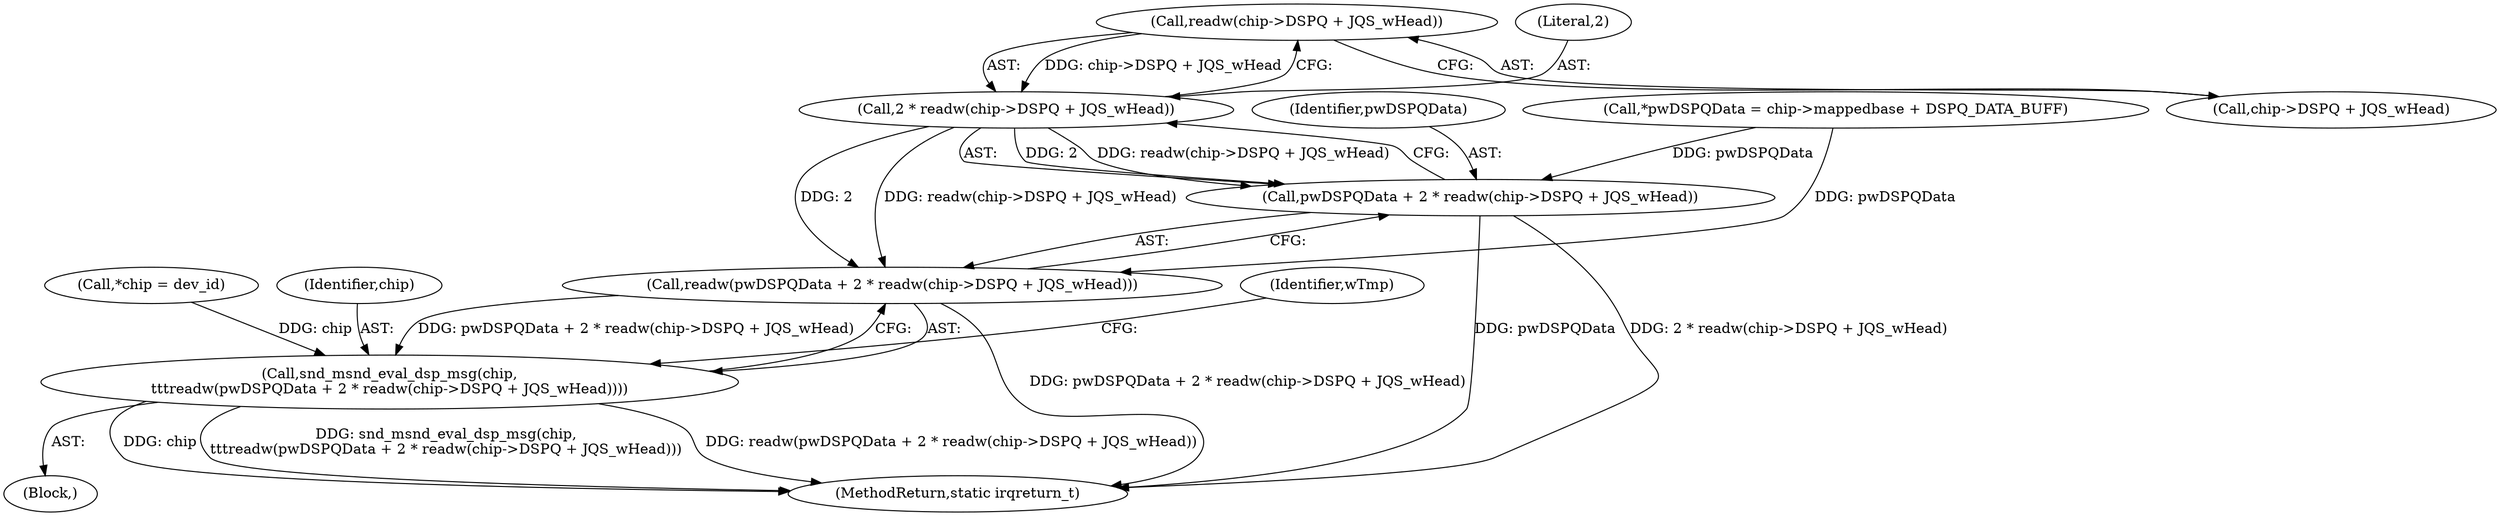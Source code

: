 digraph "1_linux_20e2b791796bd68816fa115f12be5320de2b8021_0@API" {
"1000143" [label="(Call,readw(chip->DSPQ + JQS_wHead))"];
"1000141" [label="(Call,2 * readw(chip->DSPQ + JQS_wHead))"];
"1000138" [label="(Call,readw(pwDSPQData + 2 * readw(chip->DSPQ + JQS_wHead)))"];
"1000136" [label="(Call,snd_msnd_eval_dsp_msg(chip,\n\t\t\treadw(pwDSPQData + 2 * readw(chip->DSPQ + JQS_wHead))))"];
"1000139" [label="(Call,pwDSPQData + 2 * readw(chip->DSPQ + JQS_wHead))"];
"1000141" [label="(Call,2 * readw(chip->DSPQ + JQS_wHead))"];
"1000144" [label="(Call,chip->DSPQ + JQS_wHead)"];
"1000137" [label="(Identifier,chip)"];
"1000150" [label="(Identifier,wTmp)"];
"1000139" [label="(Call,pwDSPQData + 2 * readw(chip->DSPQ + JQS_wHead))"];
"1000113" [label="(Call,*pwDSPQData = chip->mappedbase + DSPQ_DATA_BUFF)"];
"1000140" [label="(Identifier,pwDSPQData)"];
"1000142" [label="(Literal,2)"];
"1000136" [label="(Call,snd_msnd_eval_dsp_msg(chip,\n\t\t\treadw(pwDSPQData + 2 * readw(chip->DSPQ + JQS_wHead))))"];
"1000134" [label="(Block,)"];
"1000109" [label="(Call,*chip = dev_id)"];
"1000191" [label="(MethodReturn,static irqreturn_t)"];
"1000143" [label="(Call,readw(chip->DSPQ + JQS_wHead))"];
"1000138" [label="(Call,readw(pwDSPQData + 2 * readw(chip->DSPQ + JQS_wHead)))"];
"1000143" -> "1000141"  [label="AST: "];
"1000143" -> "1000144"  [label="CFG: "];
"1000144" -> "1000143"  [label="AST: "];
"1000141" -> "1000143"  [label="CFG: "];
"1000143" -> "1000141"  [label="DDG: chip->DSPQ + JQS_wHead"];
"1000141" -> "1000139"  [label="AST: "];
"1000142" -> "1000141"  [label="AST: "];
"1000139" -> "1000141"  [label="CFG: "];
"1000141" -> "1000138"  [label="DDG: 2"];
"1000141" -> "1000138"  [label="DDG: readw(chip->DSPQ + JQS_wHead)"];
"1000141" -> "1000139"  [label="DDG: 2"];
"1000141" -> "1000139"  [label="DDG: readw(chip->DSPQ + JQS_wHead)"];
"1000138" -> "1000136"  [label="AST: "];
"1000138" -> "1000139"  [label="CFG: "];
"1000139" -> "1000138"  [label="AST: "];
"1000136" -> "1000138"  [label="CFG: "];
"1000138" -> "1000191"  [label="DDG: pwDSPQData + 2 * readw(chip->DSPQ + JQS_wHead)"];
"1000138" -> "1000136"  [label="DDG: pwDSPQData + 2 * readw(chip->DSPQ + JQS_wHead)"];
"1000113" -> "1000138"  [label="DDG: pwDSPQData"];
"1000136" -> "1000134"  [label="AST: "];
"1000137" -> "1000136"  [label="AST: "];
"1000150" -> "1000136"  [label="CFG: "];
"1000136" -> "1000191"  [label="DDG: snd_msnd_eval_dsp_msg(chip,\n\t\t\treadw(pwDSPQData + 2 * readw(chip->DSPQ + JQS_wHead)))"];
"1000136" -> "1000191"  [label="DDG: readw(pwDSPQData + 2 * readw(chip->DSPQ + JQS_wHead))"];
"1000136" -> "1000191"  [label="DDG: chip"];
"1000109" -> "1000136"  [label="DDG: chip"];
"1000140" -> "1000139"  [label="AST: "];
"1000139" -> "1000191"  [label="DDG: 2 * readw(chip->DSPQ + JQS_wHead)"];
"1000139" -> "1000191"  [label="DDG: pwDSPQData"];
"1000113" -> "1000139"  [label="DDG: pwDSPQData"];
}
